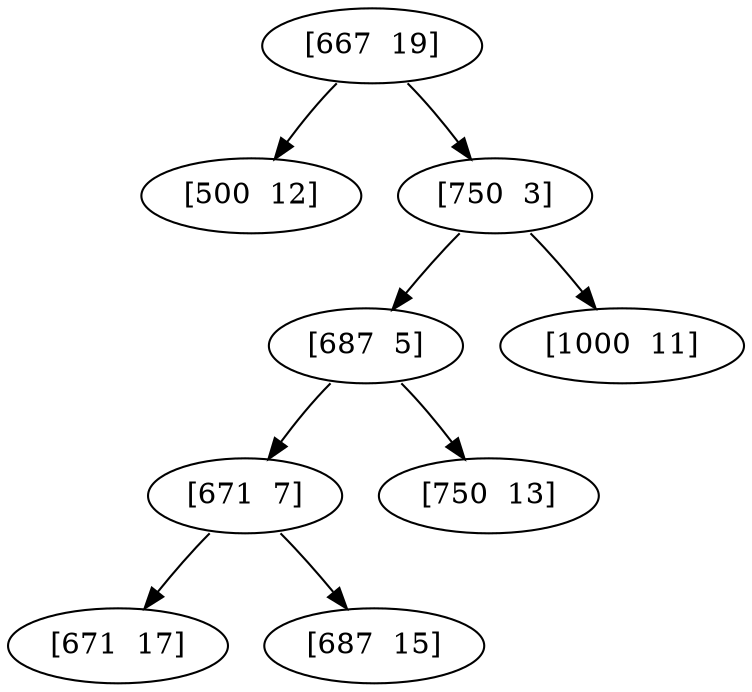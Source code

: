  digraph G {
"[667  19]" -> "[500  12]"[tailport=sw];
"[667  19]" -> "[750  3]"[tailport=se];
"[750  3]" -> "[687  5]"[tailport=sw];
"[750  3]" -> "[1000  11]"[tailport=se];
"[687  5]" -> "[671  7]"[tailport=sw];
"[687  5]" -> "[750  13]"[tailport=se];
"[671  7]" -> "[671  17]"[tailport=sw];
"[671  7]" -> "[687  15]"[tailport=se];
}
